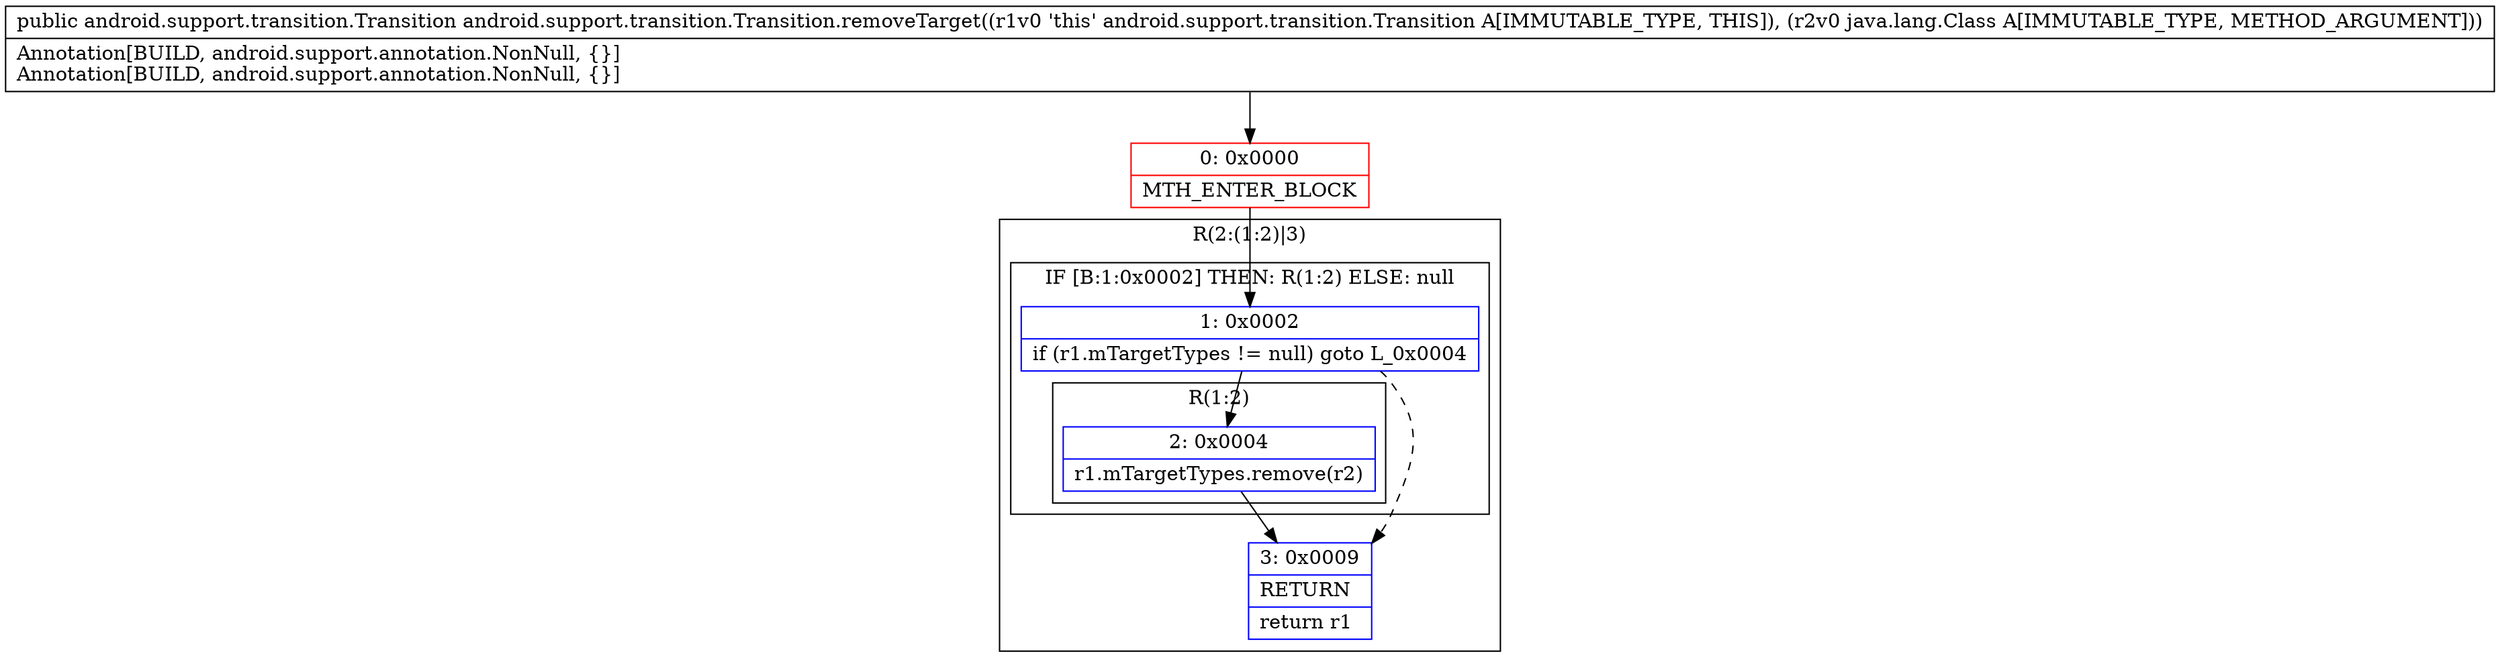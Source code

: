 digraph "CFG forandroid.support.transition.Transition.removeTarget(Ljava\/lang\/Class;)Landroid\/support\/transition\/Transition;" {
subgraph cluster_Region_1046617765 {
label = "R(2:(1:2)|3)";
node [shape=record,color=blue];
subgraph cluster_IfRegion_31156128 {
label = "IF [B:1:0x0002] THEN: R(1:2) ELSE: null";
node [shape=record,color=blue];
Node_1 [shape=record,label="{1\:\ 0x0002|if (r1.mTargetTypes != null) goto L_0x0004\l}"];
subgraph cluster_Region_1271488356 {
label = "R(1:2)";
node [shape=record,color=blue];
Node_2 [shape=record,label="{2\:\ 0x0004|r1.mTargetTypes.remove(r2)\l}"];
}
}
Node_3 [shape=record,label="{3\:\ 0x0009|RETURN\l|return r1\l}"];
}
Node_0 [shape=record,color=red,label="{0\:\ 0x0000|MTH_ENTER_BLOCK\l}"];
MethodNode[shape=record,label="{public android.support.transition.Transition android.support.transition.Transition.removeTarget((r1v0 'this' android.support.transition.Transition A[IMMUTABLE_TYPE, THIS]), (r2v0 java.lang.Class A[IMMUTABLE_TYPE, METHOD_ARGUMENT]))  | Annotation[BUILD, android.support.annotation.NonNull, \{\}]\lAnnotation[BUILD, android.support.annotation.NonNull, \{\}]\l}"];
MethodNode -> Node_0;
Node_1 -> Node_2;
Node_1 -> Node_3[style=dashed];
Node_2 -> Node_3;
Node_0 -> Node_1;
}


